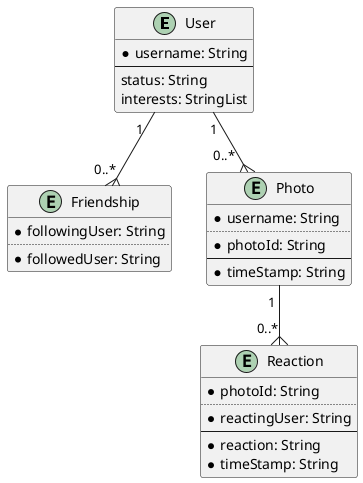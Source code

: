 @startuml
entity User {
  * username: String
  --
  status: String
  interests: StringList
}

entity Friendship {
  * followingUser: String
  ..
  * followedUser: String
}

entity Photo {
  * username: String
  ..
  * photoId: String
  --
  * timeStamp: String
}

entity Reaction {
  * photoId: String
  ..
  * reactingUser: String
  --
  * reaction: String
  * timeStamp: String
}

User "1  " --{ "0..*" Friendship
User "1" --{ "0..*  " Photo
Photo "1 " --{ "0..*" Reaction
@enduml